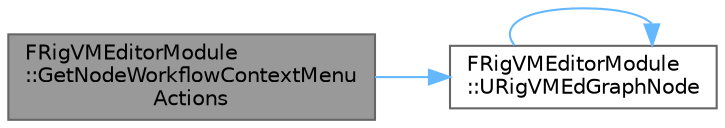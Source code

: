 digraph "FRigVMEditorModule::GetNodeWorkflowContextMenuActions"
{
 // INTERACTIVE_SVG=YES
 // LATEX_PDF_SIZE
  bgcolor="transparent";
  edge [fontname=Helvetica,fontsize=10,labelfontname=Helvetica,labelfontsize=10];
  node [fontname=Helvetica,fontsize=10,shape=box,height=0.2,width=0.4];
  rankdir="LR";
  Node1 [id="Node000001",label="FRigVMEditorModule\l::GetNodeWorkflowContextMenu\lActions",height=0.2,width=0.4,color="gray40", fillcolor="grey60", style="filled", fontcolor="black",tooltip="Specific section callbacks for the context menu."];
  Node1 -> Node2 [id="edge1_Node000001_Node000002",color="steelblue1",style="solid",tooltip=" "];
  Node2 [id="Node000002",label="FRigVMEditorModule\l::URigVMEdGraphNode",height=0.2,width=0.4,color="grey40", fillcolor="white", style="filled",URL="$d2/d10/classFRigVMEditorModule.html#a01aeebe2f62f65094ba80322882ab469",tooltip=" "];
  Node2 -> Node2 [id="edge2_Node000002_Node000002",color="steelblue1",style="solid",tooltip=" "];
}
